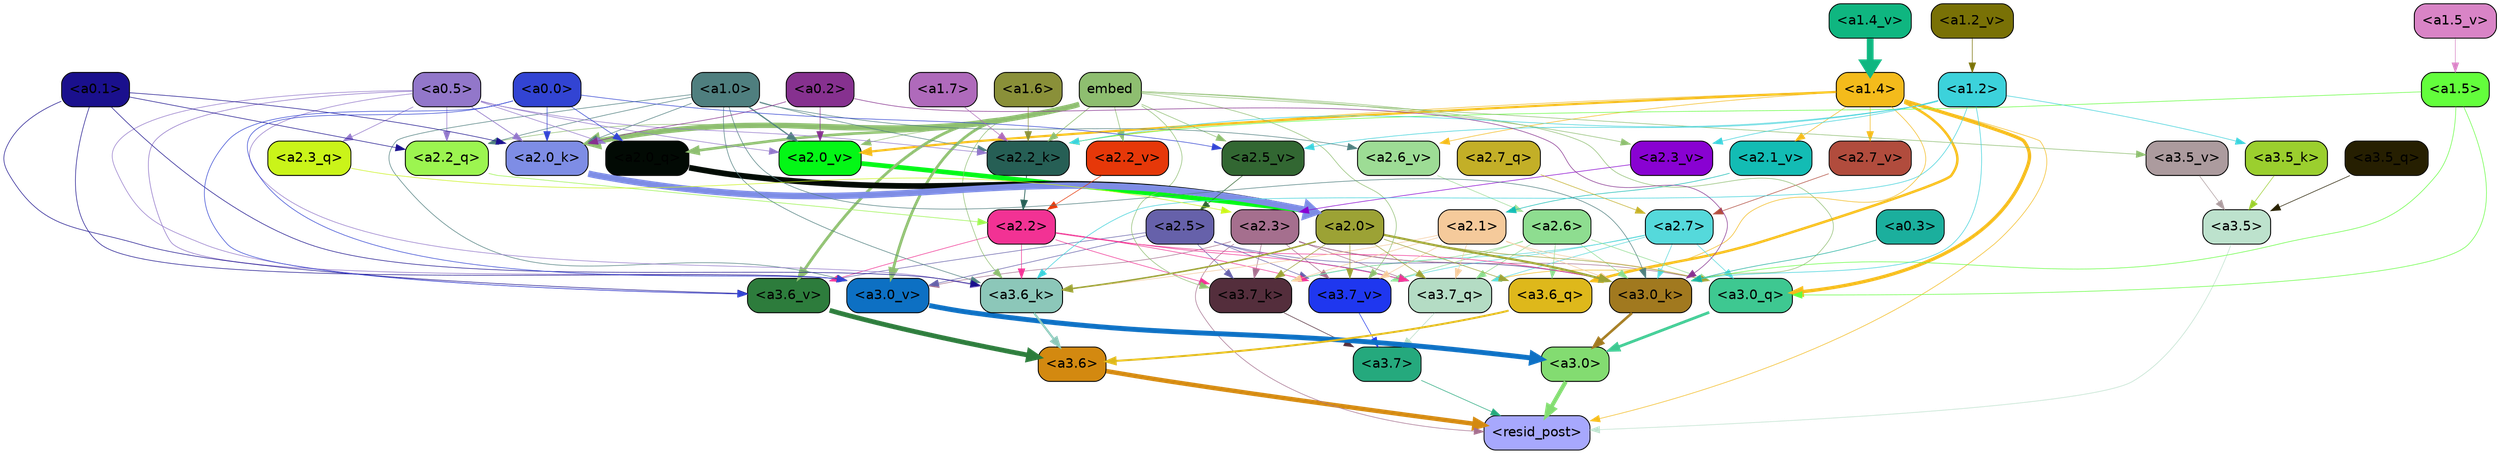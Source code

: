 strict digraph "" {
	graph [bgcolor=transparent,
		layout=dot,
		overlap=false,
		splines=true
	];
	"<a3.7>"	[color=black,
		fillcolor="#25a97d",
		fontname=Helvetica,
		shape=box,
		style="filled, rounded"];
	"<resid_post>"	[color=black,
		fillcolor="#a7a8fd",
		fontname=Helvetica,
		shape=box,
		style="filled, rounded"];
	"<a3.7>" -> "<resid_post>"	[color="#25a97d",
		penwidth=0.6];
	"<a3.6>"	[color=black,
		fillcolor="#d38910",
		fontname=Helvetica,
		shape=box,
		style="filled, rounded"];
	"<a3.6>" -> "<resid_post>"	[color="#d38910",
		penwidth=4.6696330308914185];
	"<a3.5>"	[color=black,
		fillcolor="#bde2cd",
		fontname=Helvetica,
		shape=box,
		style="filled, rounded"];
	"<a3.5>" -> "<resid_post>"	[color="#bde2cd",
		penwidth=0.6];
	"<a3.0>"	[color=black,
		fillcolor="#83dc71",
		fontname=Helvetica,
		shape=box,
		style="filled, rounded"];
	"<a3.0>" -> "<resid_post>"	[color="#83dc71",
		penwidth=4.282557368278503];
	"<a2.3>"	[color=black,
		fillcolor="#a56f8e",
		fontname=Helvetica,
		shape=box,
		style="filled, rounded"];
	"<a2.3>" -> "<resid_post>"	[color="#a56f8e",
		penwidth=0.6];
	"<a3.7_q>"	[color=black,
		fillcolor="#b4dcc4",
		fontname=Helvetica,
		shape=box,
		style="filled, rounded"];
	"<a2.3>" -> "<a3.7_q>"	[color="#a56f8e",
		penwidth=0.6];
	"<a3.0_q>"	[color=black,
		fillcolor="#3ec891",
		fontname=Helvetica,
		shape=box,
		style="filled, rounded"];
	"<a2.3>" -> "<a3.0_q>"	[color="#a56f8e",
		penwidth=0.6];
	"<a3.7_k>"	[color=black,
		fillcolor="#542e3c",
		fontname=Helvetica,
		shape=box,
		style="filled, rounded"];
	"<a2.3>" -> "<a3.7_k>"	[color="#a56f8e",
		penwidth=0.6];
	"<a3.0_k>"	[color=black,
		fillcolor="#a1791f",
		fontname=Helvetica,
		shape=box,
		style="filled, rounded"];
	"<a2.3>" -> "<a3.0_k>"	[color="#a56f8e",
		penwidth=0.6];
	"<a3.7_v>"	[color=black,
		fillcolor="#1f37ef",
		fontname=Helvetica,
		shape=box,
		style="filled, rounded"];
	"<a2.3>" -> "<a3.7_v>"	[color="#a56f8e",
		penwidth=0.6];
	"<a3.0_v>"	[color=black,
		fillcolor="#0d70c3",
		fontname=Helvetica,
		shape=box,
		style="filled, rounded"];
	"<a2.3>" -> "<a3.0_v>"	[color="#a56f8e",
		penwidth=0.6];
	"<a1.4>"	[color=black,
		fillcolor="#f4bb1b",
		fontname=Helvetica,
		shape=box,
		style="filled, rounded"];
	"<a1.4>" -> "<resid_post>"	[color="#f4bb1b",
		penwidth=0.6];
	"<a1.4>" -> "<a3.7_q>"	[color="#f4bb1b",
		penwidth=0.6];
	"<a3.6_q>"	[color=black,
		fillcolor="#deb81b",
		fontname=Helvetica,
		shape=box,
		style="filled, rounded"];
	"<a1.4>" -> "<a3.6_q>"	[color="#f4bb1b",
		penwidth=2.6073555648326874];
	"<a1.4>" -> "<a3.0_q>"	[color="#f4bb1b",
		penwidth=3.4971605762839317];
	"<a2.2_k>"	[color=black,
		fillcolor="#265f55",
		fontname=Helvetica,
		shape=box,
		style="filled, rounded"];
	"<a1.4>" -> "<a2.2_k>"	[color="#f4bb1b",
		penwidth=0.6];
	"<a2.7_v>"	[color=black,
		fillcolor="#b14c3d",
		fontname=Helvetica,
		shape=box,
		style="filled, rounded"];
	"<a1.4>" -> "<a2.7_v>"	[color="#f4bb1b",
		penwidth=0.6];
	"<a2.6_v>"	[color=black,
		fillcolor="#9ddc95",
		fontname=Helvetica,
		shape=box,
		style="filled, rounded"];
	"<a1.4>" -> "<a2.6_v>"	[color="#f4bb1b",
		penwidth=0.6];
	"<a2.1_v>"	[color=black,
		fillcolor="#13bcb4",
		fontname=Helvetica,
		shape=box,
		style="filled, rounded"];
	"<a1.4>" -> "<a2.1_v>"	[color="#f4bb1b",
		penwidth=0.6];
	"<a2.0_v>"	[color=black,
		fillcolor="#04f716",
		fontname=Helvetica,
		shape=box,
		style="filled, rounded"];
	"<a1.4>" -> "<a2.0_v>"	[color="#f4bb1b",
		penwidth=2.268670678138733];
	"<a3.7_q>" -> "<a3.7>"	[color="#b4dcc4",
		penwidth=0.6];
	"<a3.6_q>" -> "<a3.6>"	[color="#deb81b",
		penwidth=2.03758105635643];
	"<a3.5_q>"	[color=black,
		fillcolor="#261f01",
		fontname=Helvetica,
		shape=box,
		style="filled, rounded"];
	"<a3.5_q>" -> "<a3.5>"	[color="#261f01",
		penwidth=0.6];
	"<a3.0_q>" -> "<a3.0>"	[color="#3ec891",
		penwidth=2.8638100624084473];
	"<a3.7_k>" -> "<a3.7>"	[color="#542e3c",
		penwidth=0.6];
	"<a3.6_k>"	[color=black,
		fillcolor="#8cc7b9",
		fontname=Helvetica,
		shape=box,
		style="filled, rounded"];
	"<a3.6_k>" -> "<a3.6>"	[color="#8cc7b9",
		penwidth=2.174198240041733];
	"<a3.5_k>"	[color=black,
		fillcolor="#9bcf2e",
		fontname=Helvetica,
		shape=box,
		style="filled, rounded"];
	"<a3.5_k>" -> "<a3.5>"	[color="#9bcf2e",
		penwidth=0.6];
	"<a3.0_k>" -> "<a3.0>"	[color="#a1791f",
		penwidth=2.6274144649505615];
	"<a3.7_v>" -> "<a3.7>"	[color="#1f37ef",
		penwidth=0.6];
	"<a3.6_v>"	[color=black,
		fillcolor="#2d7c3c",
		fontname=Helvetica,
		shape=box,
		style="filled, rounded"];
	"<a3.6_v>" -> "<a3.6>"	[color="#2d7c3c",
		penwidth=5.002329230308533];
	"<a3.5_v>"	[color=black,
		fillcolor="#ac9b9e",
		fontname=Helvetica,
		shape=box,
		style="filled, rounded"];
	"<a3.5_v>" -> "<a3.5>"	[color="#ac9b9e",
		penwidth=0.6];
	"<a3.0_v>" -> "<a3.0>"	[color="#0d70c3",
		penwidth=5.188832879066467];
	"<a2.7>"	[color=black,
		fillcolor="#55d9db",
		fontname=Helvetica,
		shape=box,
		style="filled, rounded"];
	"<a2.7>" -> "<a3.7_q>"	[color="#55d9db",
		penwidth=0.6];
	"<a2.7>" -> "<a3.0_q>"	[color="#55d9db",
		penwidth=0.6];
	"<a2.7>" -> "<a3.7_k>"	[color="#55d9db",
		penwidth=0.6];
	"<a2.7>" -> "<a3.0_k>"	[color="#55d9db",
		penwidth=0.6];
	"<a2.7>" -> "<a3.7_v>"	[color="#55d9db",
		penwidth=0.6];
	"<a2.6>"	[color=black,
		fillcolor="#8edd90",
		fontname=Helvetica,
		shape=box,
		style="filled, rounded"];
	"<a2.6>" -> "<a3.7_q>"	[color="#8edd90",
		penwidth=0.6];
	"<a2.6>" -> "<a3.6_q>"	[color="#8edd90",
		penwidth=0.6];
	"<a2.6>" -> "<a3.0_q>"	[color="#8edd90",
		penwidth=0.6];
	"<a2.6>" -> "<a3.7_k>"	[color="#8edd90",
		penwidth=0.6];
	"<a2.6>" -> "<a3.0_k>"	[color="#8edd90",
		penwidth=0.6];
	"<a2.6>" -> "<a3.7_v>"	[color="#8edd90",
		penwidth=0.6];
	"<a2.5>"	[color=black,
		fillcolor="#6661aa",
		fontname=Helvetica,
		shape=box,
		style="filled, rounded"];
	"<a2.5>" -> "<a3.7_q>"	[color="#6661aa",
		penwidth=0.6];
	"<a2.5>" -> "<a3.7_k>"	[color="#6661aa",
		penwidth=0.6];
	"<a2.5>" -> "<a3.0_k>"	[color="#6661aa",
		penwidth=0.6];
	"<a2.5>" -> "<a3.7_v>"	[color="#6661aa",
		penwidth=0.6];
	"<a2.5>" -> "<a3.6_v>"	[color="#6661aa",
		penwidth=0.6];
	"<a2.5>" -> "<a3.0_v>"	[color="#6661aa",
		penwidth=0.6];
	"<a2.2>"	[color=black,
		fillcolor="#f23294",
		fontname=Helvetica,
		shape=box,
		style="filled, rounded"];
	"<a2.2>" -> "<a3.7_q>"	[color="#f23294",
		penwidth=0.6];
	"<a2.2>" -> "<a3.7_k>"	[color="#f23294",
		penwidth=0.6];
	"<a2.2>" -> "<a3.6_k>"	[color="#f23294",
		penwidth=0.6];
	"<a2.2>" -> "<a3.0_k>"	[color="#f23294",
		penwidth=0.6];
	"<a2.2>" -> "<a3.7_v>"	[color="#f23294",
		penwidth=0.6];
	"<a2.2>" -> "<a3.6_v>"	[color="#f23294",
		penwidth=0.6];
	"<a2.1>"	[color=black,
		fillcolor="#f5ca9b",
		fontname=Helvetica,
		shape=box,
		style="filled, rounded"];
	"<a2.1>" -> "<a3.7_q>"	[color="#f5ca9b",
		penwidth=0.6];
	"<a2.1>" -> "<a3.0_q>"	[color="#f5ca9b",
		penwidth=0.6];
	"<a2.1>" -> "<a3.7_k>"	[color="#f5ca9b",
		penwidth=0.6];
	"<a2.1>" -> "<a3.6_k>"	[color="#f5ca9b",
		penwidth=0.6];
	"<a2.1>" -> "<a3.0_k>"	[color="#f5ca9b",
		penwidth=0.6];
	"<a2.1>" -> "<a3.7_v>"	[color="#f5ca9b",
		penwidth=0.6];
	"<a2.0>"	[color=black,
		fillcolor="#9ca235",
		fontname=Helvetica,
		shape=box,
		style="filled, rounded"];
	"<a2.0>" -> "<a3.7_q>"	[color="#9ca235",
		penwidth=0.6];
	"<a2.0>" -> "<a3.6_q>"	[color="#9ca235",
		penwidth=0.6];
	"<a2.0>" -> "<a3.0_q>"	[color="#9ca235",
		penwidth=0.6];
	"<a2.0>" -> "<a3.7_k>"	[color="#9ca235",
		penwidth=0.6];
	"<a2.0>" -> "<a3.6_k>"	[color="#9ca235",
		penwidth=1.5568191409111023];
	"<a2.0>" -> "<a3.0_k>"	[color="#9ca235",
		penwidth=2.270527422428131];
	"<a2.0>" -> "<a3.7_v>"	[color="#9ca235",
		penwidth=0.6];
	"<a1.5>"	[color=black,
		fillcolor="#63fe3c",
		fontname=Helvetica,
		shape=box,
		style="filled, rounded"];
	"<a1.5>" -> "<a3.0_q>"	[color="#63fe3c",
		penwidth=0.6];
	"<a1.5>" -> "<a3.0_k>"	[color="#63fe3c",
		penwidth=0.6];
	"<a1.5>" -> "<a2.2_k>"	[color="#63fe3c",
		penwidth=0.6];
	embed	[color=black,
		fillcolor="#8ebe70",
		fontname=Helvetica,
		shape=box,
		style="filled, rounded"];
	embed -> "<a3.7_k>"	[color="#8ebe70",
		penwidth=0.6];
	embed -> "<a3.6_k>"	[color="#8ebe70",
		penwidth=0.6];
	embed -> "<a3.0_k>"	[color="#8ebe70",
		penwidth=0.6];
	embed -> "<a3.7_v>"	[color="#8ebe70",
		penwidth=0.6];
	embed -> "<a3.6_v>"	[color="#8ebe70",
		penwidth=2.9588699340820312];
	embed -> "<a3.5_v>"	[color="#8ebe70",
		penwidth=0.6];
	embed -> "<a3.0_v>"	[color="#8ebe70",
		penwidth=2.8686431646347046];
	"<a2.2_q>"	[color=black,
		fillcolor="#9cf550",
		fontname=Helvetica,
		shape=box,
		style="filled, rounded"];
	embed -> "<a2.2_q>"	[color="#8ebe70",
		penwidth=0.6];
	"<a2.0_q>"	[color=black,
		fillcolor="#020a04",
		fontname=Helvetica,
		shape=box,
		style="filled, rounded"];
	embed -> "<a2.0_q>"	[color="#8ebe70",
		penwidth=2.7617180347442627];
	embed -> "<a2.2_k>"	[color="#8ebe70",
		penwidth=0.67606520652771];
	"<a2.0_k>"	[color=black,
		fillcolor="#7e8de5",
		fontname=Helvetica,
		shape=box,
		style="filled, rounded"];
	embed -> "<a2.0_k>"	[color="#8ebe70",
		penwidth=5.615107178688049];
	"<a2.5_v>"	[color=black,
		fillcolor="#326732",
		fontname=Helvetica,
		shape=box,
		style="filled, rounded"];
	embed -> "<a2.5_v>"	[color="#8ebe70",
		penwidth=0.6];
	"<a2.3_v>"	[color=black,
		fillcolor="#8902d2",
		fontname=Helvetica,
		shape=box,
		style="filled, rounded"];
	embed -> "<a2.3_v>"	[color="#8ebe70",
		penwidth=0.6];
	"<a2.2_v>"	[color=black,
		fillcolor="#e63809",
		fontname=Helvetica,
		shape=box,
		style="filled, rounded"];
	embed -> "<a2.2_v>"	[color="#8ebe70",
		penwidth=0.6];
	embed -> "<a2.0_v>"	[color="#8ebe70",
		penwidth=0.6];
	"<a1.2>"	[color=black,
		fillcolor="#3cd2db",
		fontname=Helvetica,
		shape=box,
		style="filled, rounded"];
	"<a1.2>" -> "<a3.6_k>"	[color="#3cd2db",
		penwidth=0.6];
	"<a1.2>" -> "<a3.5_k>"	[color="#3cd2db",
		penwidth=0.6];
	"<a1.2>" -> "<a3.0_k>"	[color="#3cd2db",
		penwidth=0.6];
	"<a1.2>" -> "<a2.2_k>"	[color="#3cd2db",
		penwidth=0.6];
	"<a1.2>" -> "<a2.5_v>"	[color="#3cd2db",
		penwidth=0.6];
	"<a1.2>" -> "<a2.3_v>"	[color="#3cd2db",
		penwidth=0.6];
	"<a1.0>"	[color=black,
		fillcolor="#4f7f7f",
		fontname=Helvetica,
		shape=box,
		style="filled, rounded"];
	"<a1.0>" -> "<a3.6_k>"	[color="#4f7f7f",
		penwidth=0.6];
	"<a1.0>" -> "<a3.0_k>"	[color="#4f7f7f",
		penwidth=0.6];
	"<a1.0>" -> "<a3.0_v>"	[color="#4f7f7f",
		penwidth=0.6];
	"<a1.0>" -> "<a2.2_q>"	[color="#4f7f7f",
		penwidth=0.6];
	"<a1.0>" -> "<a2.2_k>"	[color="#4f7f7f",
		penwidth=0.6];
	"<a1.0>" -> "<a2.0_k>"	[color="#4f7f7f",
		penwidth=0.6];
	"<a1.0>" -> "<a2.6_v>"	[color="#4f7f7f",
		penwidth=0.6];
	"<a1.0>" -> "<a2.0_v>"	[color="#4f7f7f",
		penwidth=1.27996826171875];
	"<a0.5>"	[color=black,
		fillcolor="#9277ca",
		fontname=Helvetica,
		shape=box,
		style="filled, rounded"];
	"<a0.5>" -> "<a3.6_k>"	[color="#9277ca",
		penwidth=0.6];
	"<a0.5>" -> "<a3.6_v>"	[color="#9277ca",
		penwidth=0.6];
	"<a0.5>" -> "<a3.0_v>"	[color="#9277ca",
		penwidth=0.6421224474906921];
	"<a2.3_q>"	[color=black,
		fillcolor="#caf419",
		fontname=Helvetica,
		shape=box,
		style="filled, rounded"];
	"<a0.5>" -> "<a2.3_q>"	[color="#9277ca",
		penwidth=0.6];
	"<a0.5>" -> "<a2.2_q>"	[color="#9277ca",
		penwidth=0.6];
	"<a0.5>" -> "<a2.0_q>"	[color="#9277ca",
		penwidth=0.6];
	"<a0.5>" -> "<a2.2_k>"	[color="#9277ca",
		penwidth=0.6];
	"<a0.5>" -> "<a2.0_k>"	[color="#9277ca",
		penwidth=0.7151575088500977];
	"<a0.5>" -> "<a2.0_v>"	[color="#9277ca",
		penwidth=0.6];
	"<a0.1>"	[color=black,
		fillcolor="#1a108d",
		fontname=Helvetica,
		shape=box,
		style="filled, rounded"];
	"<a0.1>" -> "<a3.6_k>"	[color="#1a108d",
		penwidth=0.6];
	"<a0.1>" -> "<a3.6_v>"	[color="#1a108d",
		penwidth=0.6];
	"<a0.1>" -> "<a3.0_v>"	[color="#1a108d",
		penwidth=0.6];
	"<a0.1>" -> "<a2.2_q>"	[color="#1a108d",
		penwidth=0.6];
	"<a0.1>" -> "<a2.0_k>"	[color="#1a108d",
		penwidth=0.6];
	"<a0.3>"	[color=black,
		fillcolor="#1baf9d",
		fontname=Helvetica,
		shape=box,
		style="filled, rounded"];
	"<a0.3>" -> "<a3.0_k>"	[color="#1baf9d",
		penwidth=0.6];
	"<a0.2>"	[color=black,
		fillcolor="#86318f",
		fontname=Helvetica,
		shape=box,
		style="filled, rounded"];
	"<a0.2>" -> "<a3.0_k>"	[color="#86318f",
		penwidth=0.6];
	"<a0.2>" -> "<a2.0_k>"	[color="#86318f",
		penwidth=0.6];
	"<a0.2>" -> "<a2.0_v>"	[color="#86318f",
		penwidth=0.6];
	"<a0.0>"	[color=black,
		fillcolor="#3244d3",
		fontname=Helvetica,
		shape=box,
		style="filled, rounded"];
	"<a0.0>" -> "<a3.6_v>"	[color="#3244d3",
		penwidth=0.6];
	"<a0.0>" -> "<a3.0_v>"	[color="#3244d3",
		penwidth=0.6];
	"<a0.0>" -> "<a2.0_q>"	[color="#3244d3",
		penwidth=0.6];
	"<a0.0>" -> "<a2.0_k>"	[color="#3244d3",
		penwidth=0.6];
	"<a0.0>" -> "<a2.5_v>"	[color="#3244d3",
		penwidth=0.6];
	"<a2.7_q>"	[color=black,
		fillcolor="#c3af27",
		fontname=Helvetica,
		shape=box,
		style="filled, rounded"];
	"<a2.7_q>" -> "<a2.7>"	[color="#c3af27",
		penwidth=0.6];
	"<a2.3_q>" -> "<a2.3>"	[color="#caf419",
		penwidth=0.6];
	"<a2.2_q>" -> "<a2.2>"	[color="#9cf550",
		penwidth=0.6340763568878174];
	"<a2.0_q>" -> "<a2.0>"	[color="#020a04",
		penwidth=6.0160088539123535];
	"<a2.2_k>" -> "<a2.2>"	[color="#265f55",
		penwidth=0.7764816284179688];
	"<a2.0_k>" -> "<a2.0>"	[color="#7e8de5",
		penwidth=6.773025274276733];
	"<a2.7_v>" -> "<a2.7>"	[color="#b14c3d",
		penwidth=0.6];
	"<a2.6_v>" -> "<a2.6>"	[color="#9ddc95",
		penwidth=0.6];
	"<a2.5_v>" -> "<a2.5>"	[color="#326732",
		penwidth=0.6];
	"<a2.3_v>" -> "<a2.3>"	[color="#8902d2",
		penwidth=0.6];
	"<a2.2_v>" -> "<a2.2>"	[color="#e63809",
		penwidth=0.6];
	"<a2.1_v>" -> "<a2.1>"	[color="#13bcb4",
		penwidth=0.6];
	"<a2.0_v>" -> "<a2.0>"	[color="#04f716",
		penwidth=4.906715989112854];
	"<a1.7>"	[color=black,
		fillcolor="#af6abb",
		fontname=Helvetica,
		shape=box,
		style="filled, rounded"];
	"<a1.7>" -> "<a2.2_k>"	[color="#af6abb",
		penwidth=0.6];
	"<a1.6>"	[color=black,
		fillcolor="#8a9039",
		fontname=Helvetica,
		shape=box,
		style="filled, rounded"];
	"<a1.6>" -> "<a2.2_k>"	[color="#8a9039",
		penwidth=0.6];
	"<a1.5_v>"	[color=black,
		fillcolor="#d984c6",
		fontname=Helvetica,
		shape=box,
		style="filled, rounded"];
	"<a1.5_v>" -> "<a1.5>"	[color="#d984c6",
		penwidth=0.6];
	"<a1.4_v>"	[color=black,
		fillcolor="#0fb680",
		fontname=Helvetica,
		shape=box,
		style="filled, rounded"];
	"<a1.4_v>" -> "<a1.4>"	[color="#0fb680",
		penwidth=7.093163728713989];
	"<a1.2_v>"	[color=black,
		fillcolor="#797106",
		fontname=Helvetica,
		shape=box,
		style="filled, rounded"];
	"<a1.2_v>" -> "<a1.2>"	[color="#797106",
		penwidth=0.6];
}
